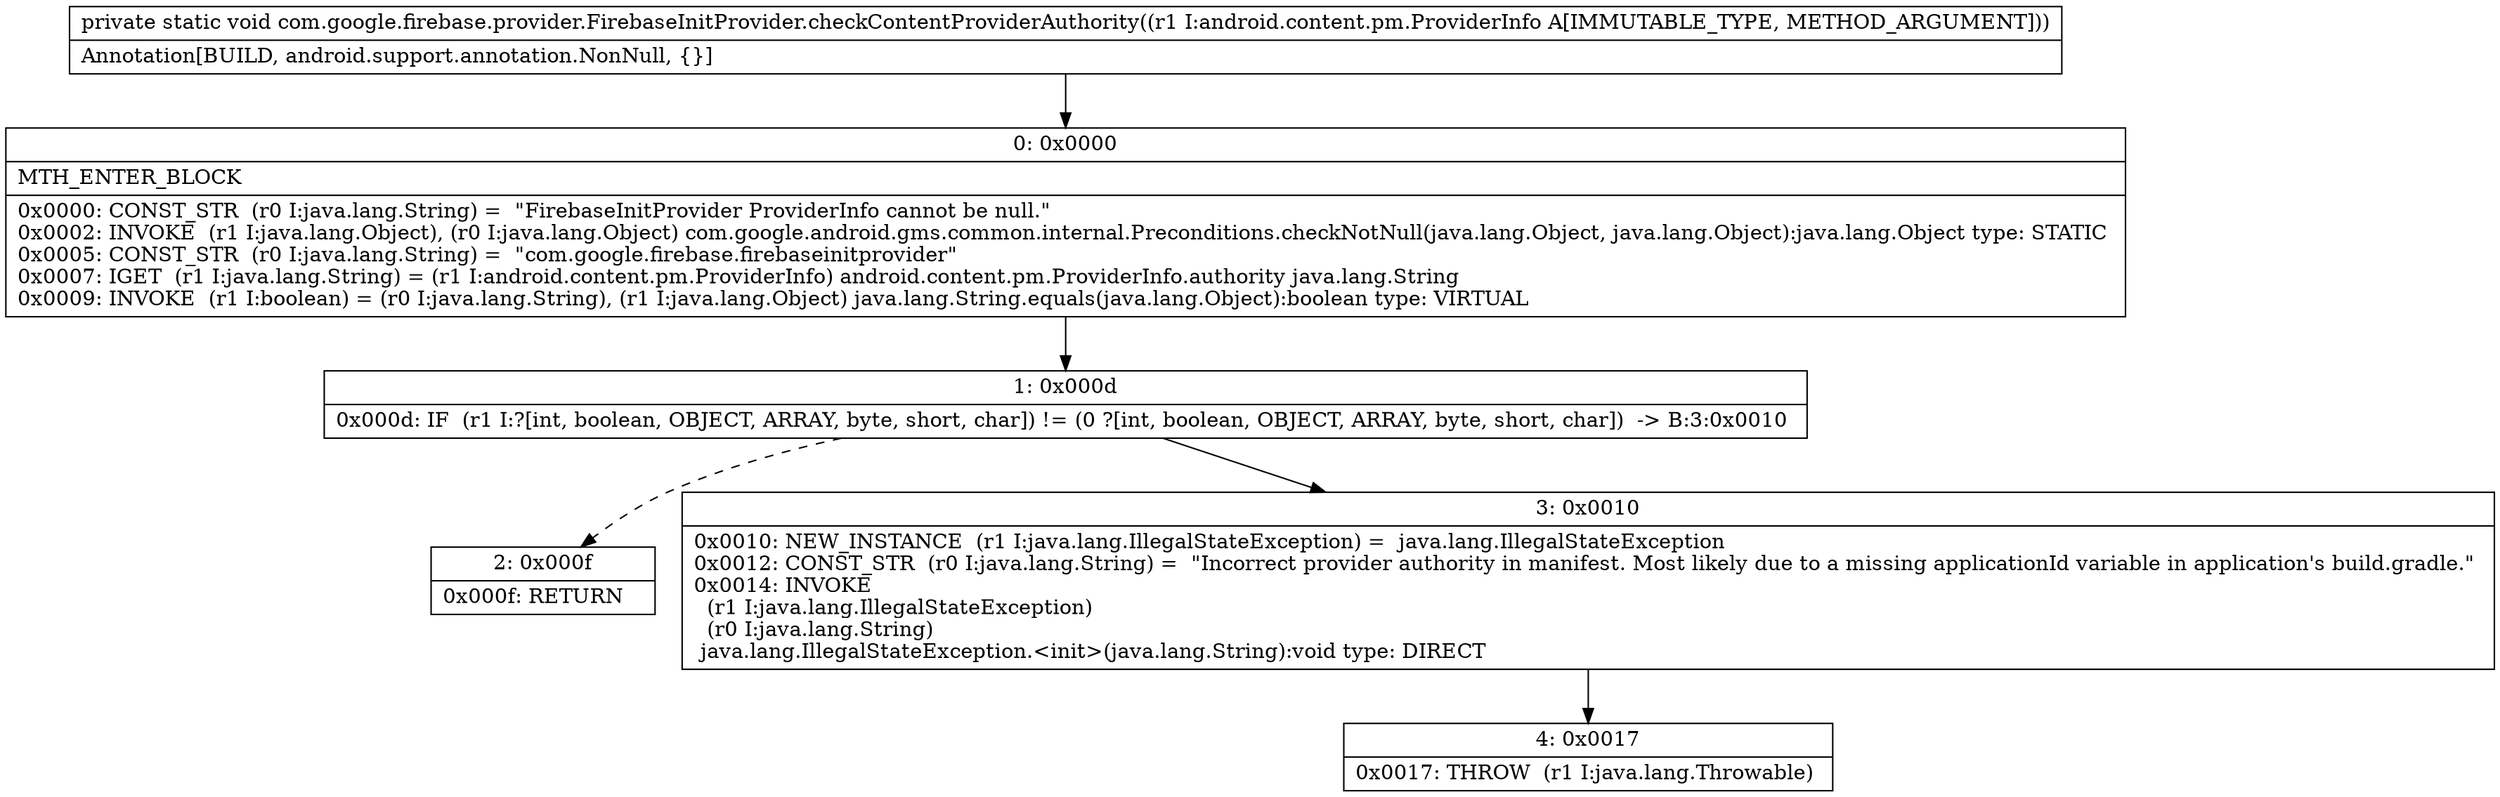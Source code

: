 digraph "CFG forcom.google.firebase.provider.FirebaseInitProvider.checkContentProviderAuthority(Landroid\/content\/pm\/ProviderInfo;)V" {
Node_0 [shape=record,label="{0\:\ 0x0000|MTH_ENTER_BLOCK\l|0x0000: CONST_STR  (r0 I:java.lang.String) =  \"FirebaseInitProvider ProviderInfo cannot be null.\" \l0x0002: INVOKE  (r1 I:java.lang.Object), (r0 I:java.lang.Object) com.google.android.gms.common.internal.Preconditions.checkNotNull(java.lang.Object, java.lang.Object):java.lang.Object type: STATIC \l0x0005: CONST_STR  (r0 I:java.lang.String) =  \"com.google.firebase.firebaseinitprovider\" \l0x0007: IGET  (r1 I:java.lang.String) = (r1 I:android.content.pm.ProviderInfo) android.content.pm.ProviderInfo.authority java.lang.String \l0x0009: INVOKE  (r1 I:boolean) = (r0 I:java.lang.String), (r1 I:java.lang.Object) java.lang.String.equals(java.lang.Object):boolean type: VIRTUAL \l}"];
Node_1 [shape=record,label="{1\:\ 0x000d|0x000d: IF  (r1 I:?[int, boolean, OBJECT, ARRAY, byte, short, char]) != (0 ?[int, boolean, OBJECT, ARRAY, byte, short, char])  \-\> B:3:0x0010 \l}"];
Node_2 [shape=record,label="{2\:\ 0x000f|0x000f: RETURN   \l}"];
Node_3 [shape=record,label="{3\:\ 0x0010|0x0010: NEW_INSTANCE  (r1 I:java.lang.IllegalStateException) =  java.lang.IllegalStateException \l0x0012: CONST_STR  (r0 I:java.lang.String) =  \"Incorrect provider authority in manifest. Most likely due to a missing applicationId variable in application's build.gradle.\" \l0x0014: INVOKE  \l  (r1 I:java.lang.IllegalStateException)\l  (r0 I:java.lang.String)\l java.lang.IllegalStateException.\<init\>(java.lang.String):void type: DIRECT \l}"];
Node_4 [shape=record,label="{4\:\ 0x0017|0x0017: THROW  (r1 I:java.lang.Throwable) \l}"];
MethodNode[shape=record,label="{private static void com.google.firebase.provider.FirebaseInitProvider.checkContentProviderAuthority((r1 I:android.content.pm.ProviderInfo A[IMMUTABLE_TYPE, METHOD_ARGUMENT]))  | Annotation[BUILD, android.support.annotation.NonNull, \{\}]\l}"];
MethodNode -> Node_0;
Node_0 -> Node_1;
Node_1 -> Node_2[style=dashed];
Node_1 -> Node_3;
Node_3 -> Node_4;
}

